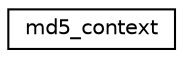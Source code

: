 digraph "类继承关系图"
{
  edge [fontname="Helvetica",fontsize="10",labelfontname="Helvetica",labelfontsize="10"];
  node [fontname="Helvetica",fontsize="10",shape=record];
  rankdir="LR";
  Node1 [label="md5_context",height=0.2,width=0.4,color="black", fillcolor="white", style="filled",URL="$structmd5__context.html"];
}
